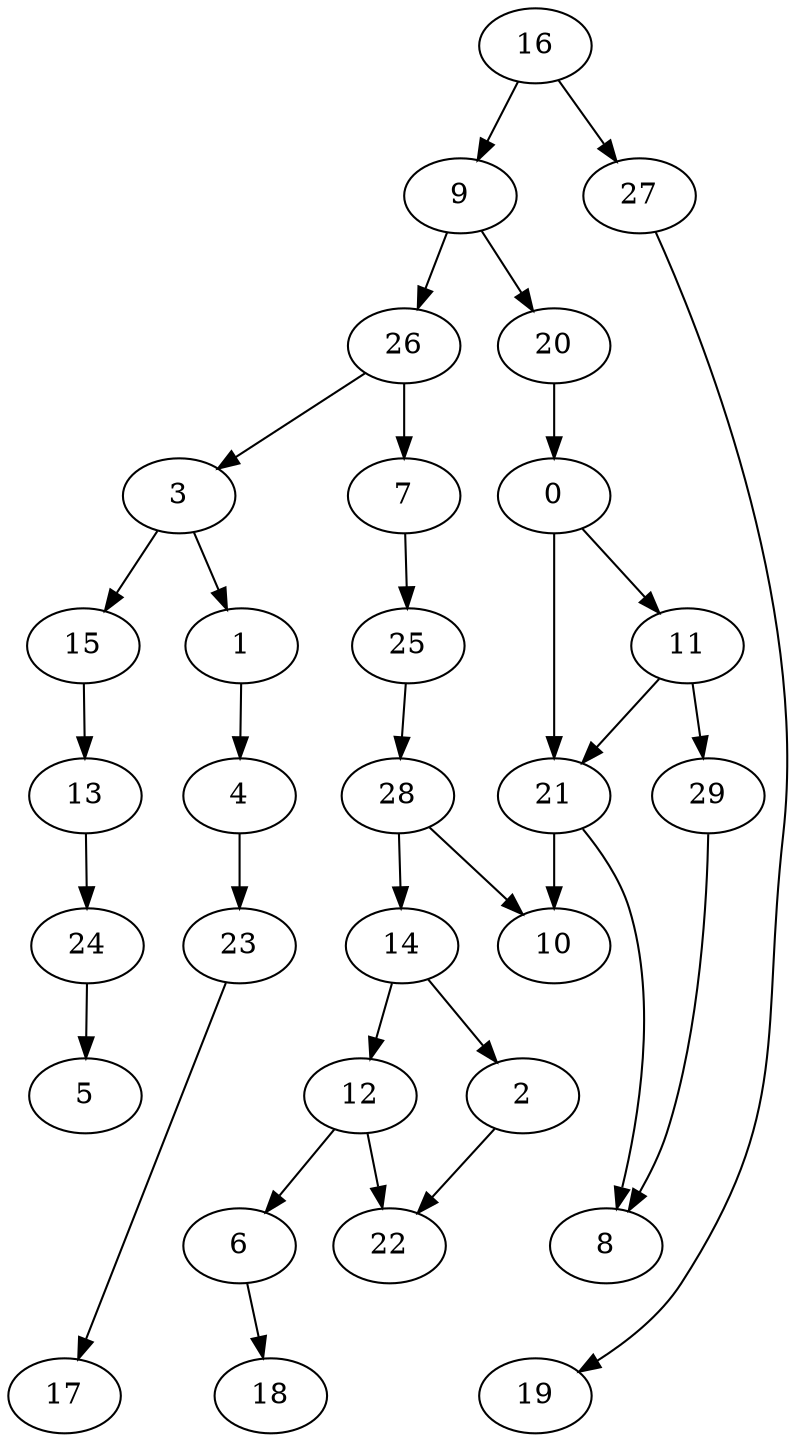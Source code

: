 digraph g {
0;
1;
2;
3;
4;
5;
6;
7;
8;
9;
10;
11;
12;
13;
14;
15;
16;
17;
18;
19;
20;
21;
22;
23;
24;
25;
26;
27;
28;
29;
0 -> 11 [weight=0];
0 -> 21 [weight=1];
1 -> 4 [weight=0];
2 -> 22 [weight=0];
3 -> 1 [weight=0];
3 -> 15 [weight=0];
4 -> 23 [weight=1];
6 -> 18 [weight=0];
7 -> 25 [weight=0];
9 -> 26 [weight=0];
9 -> 20 [weight=0];
11 -> 29 [weight=0];
11 -> 21 [weight=0];
12 -> 6 [weight=0];
12 -> 22 [weight=0];
13 -> 24 [weight=0];
14 -> 12 [weight=0];
14 -> 2 [weight=0];
15 -> 13 [weight=0];
16 -> 27 [weight=0];
16 -> 9 [weight=0];
20 -> 0 [weight=0];
21 -> 10 [weight=1];
21 -> 8 [weight=0];
23 -> 17 [weight=0];
24 -> 5 [weight=0];
25 -> 28 [weight=0];
26 -> 3 [weight=0];
26 -> 7 [weight=1];
27 -> 19 [weight=0];
28 -> 10 [weight=0];
28 -> 14 [weight=0];
29 -> 8 [weight=0];
}
